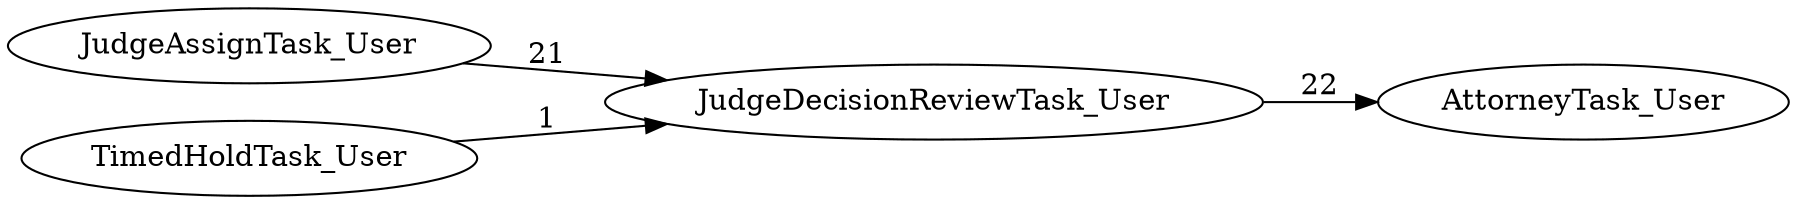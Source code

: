 digraph G {
rankdir="LR";
"JudgeAssignTask_User" -> "JudgeDecisionReviewTask_User" [label=21]
"JudgeDecisionReviewTask_User" -> "AttorneyTask_User" [label=22]
"TimedHoldTask_User" -> "JudgeDecisionReviewTask_User" [label=1]
}
